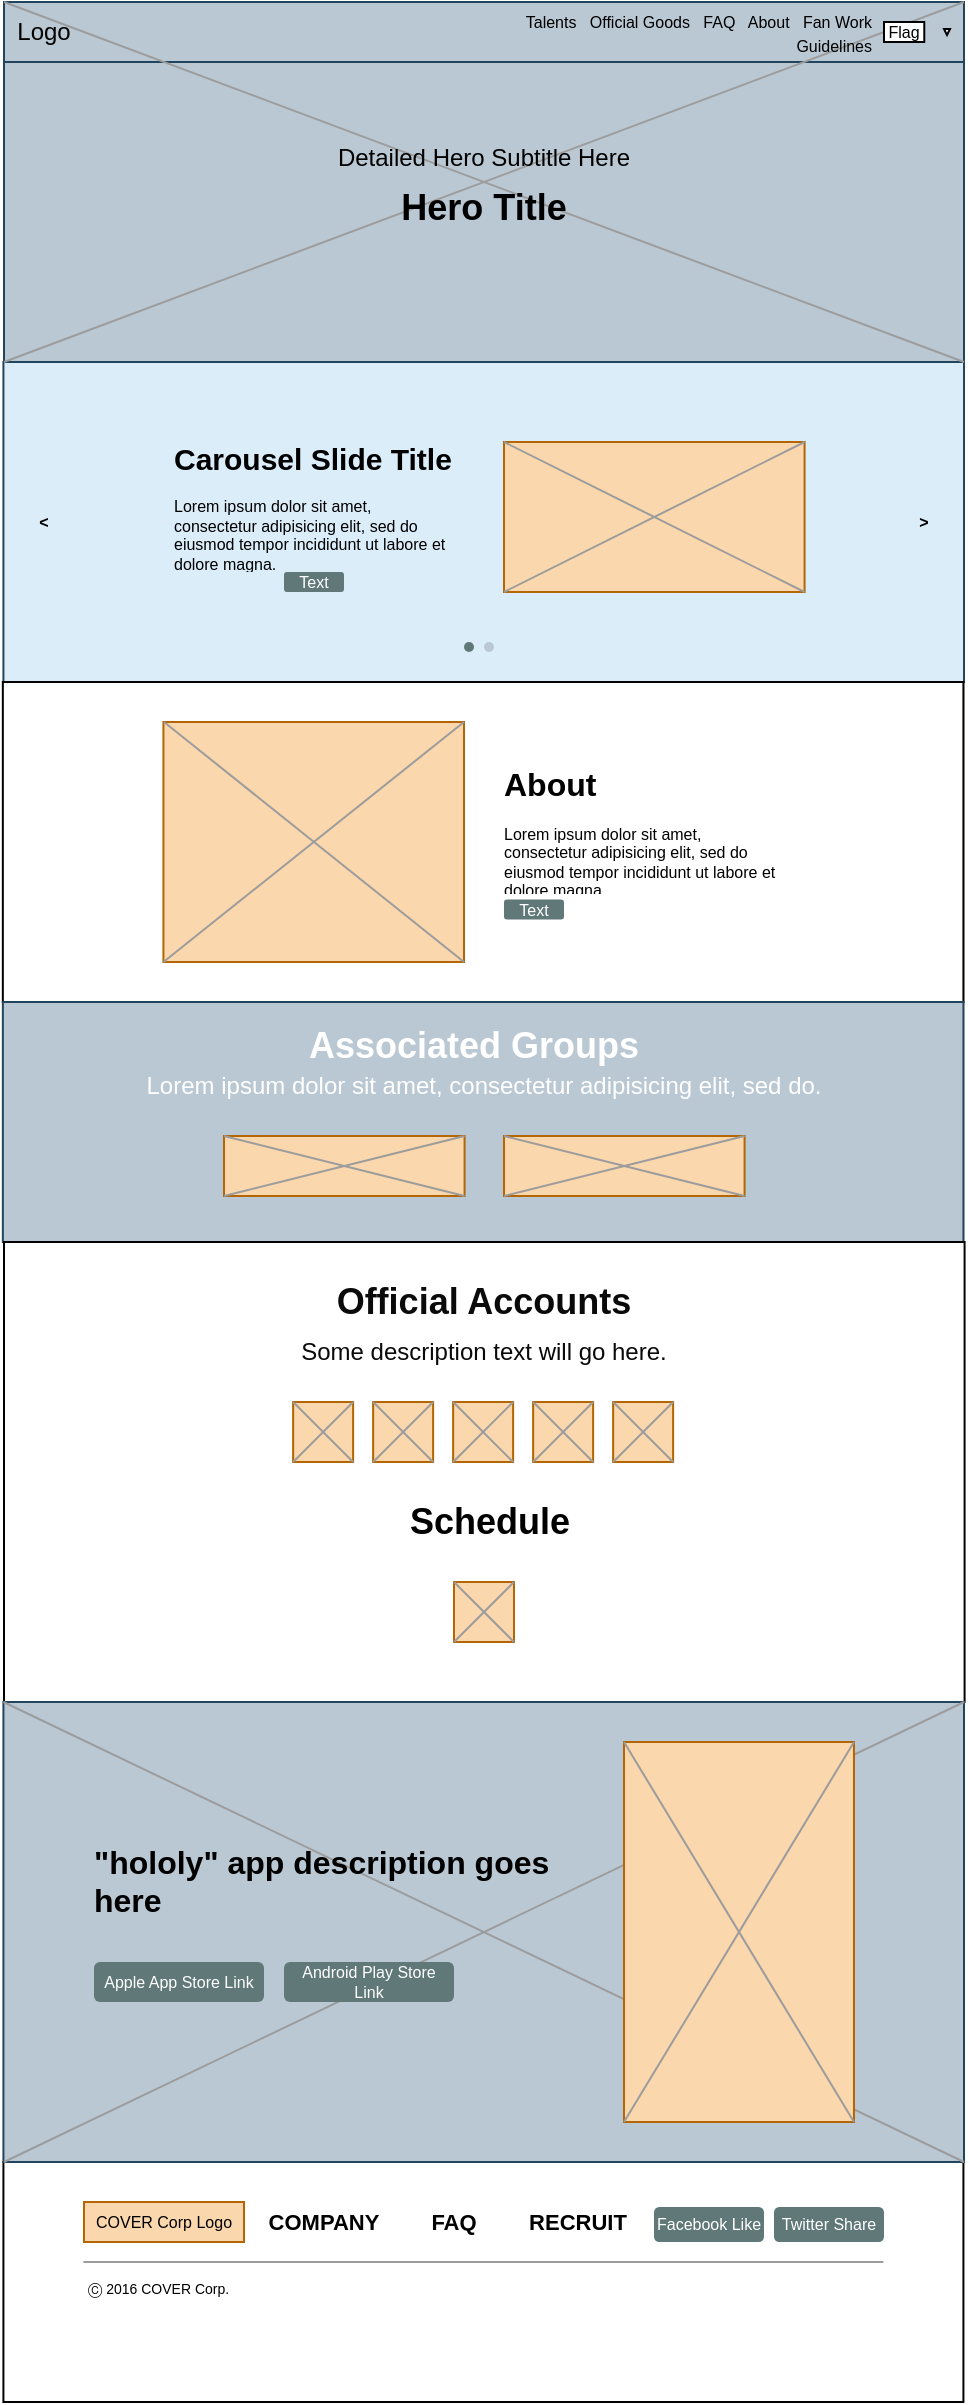 <mxfile version="20.1.3" type="github"><diagram id="khMt5w84YNn5f7MDGLo-" name="Page-1"><mxGraphModel dx="574" dy="315" grid="1" gridSize="10" guides="1" tooltips="1" connect="1" arrows="1" fold="1" page="1" pageScale="1" pageWidth="850" pageHeight="1100" math="0" shadow="0"><root><mxCell id="0"/><mxCell id="1" parent="0"/><mxCell id="ILzrxfOFSKQuJ4Kw64Tu-181" value="" style="whiteSpace=wrap;html=1;rounded=0;shadow=0;glass=0;sketch=0;fontSize=18;" vertex="1" parent="1"><mxGeometry x="159.71" y="1120" width="480" height="120" as="geometry"/></mxCell><mxCell id="ILzrxfOFSKQuJ4Kw64Tu-41" value="" style="group" vertex="1" connectable="0" parent="1"><mxGeometry x="160" y="40" width="480.29" height="920" as="geometry"/></mxCell><mxCell id="ILzrxfOFSKQuJ4Kw64Tu-48" value="" style="rounded=0;whiteSpace=wrap;html=1;shadow=0;glass=0;sketch=0;opacity=50;fillColor=#fad7ac;strokeColor=#b46504;" vertex="1" parent="ILzrxfOFSKQuJ4Kw64Tu-41"><mxGeometry x="120" width="40" height="850" as="geometry"/></mxCell><mxCell id="ILzrxfOFSKQuJ4Kw64Tu-49" value="" style="rounded=0;whiteSpace=wrap;html=1;shadow=0;glass=0;sketch=0;opacity=50;fillColor=#fad7ac;strokeColor=#b46504;" vertex="1" parent="ILzrxfOFSKQuJ4Kw64Tu-41"><mxGeometry x="200" width="40" height="850" as="geometry"/></mxCell><mxCell id="ILzrxfOFSKQuJ4Kw64Tu-50" value="" style="rounded=0;whiteSpace=wrap;html=1;shadow=0;glass=0;sketch=0;opacity=50;fillColor=#fad7ac;strokeColor=#b46504;" vertex="1" parent="ILzrxfOFSKQuJ4Kw64Tu-41"><mxGeometry x="280" width="40" height="850" as="geometry"/></mxCell><mxCell id="ILzrxfOFSKQuJ4Kw64Tu-51" value="" style="rounded=0;whiteSpace=wrap;html=1;shadow=0;glass=0;sketch=0;opacity=50;fillColor=#fad7ac;strokeColor=#b46504;" vertex="1" parent="ILzrxfOFSKQuJ4Kw64Tu-41"><mxGeometry x="359.71" width="40" height="850" as="geometry"/></mxCell><mxCell id="ILzrxfOFSKQuJ4Kw64Tu-52" value="" style="rounded=0;whiteSpace=wrap;html=1;shadow=0;glass=0;sketch=0;opacity=50;fillColor=#fad7ac;strokeColor=#b46504;" vertex="1" parent="ILzrxfOFSKQuJ4Kw64Tu-41"><mxGeometry x="439.71" width="40" height="850" as="geometry"/></mxCell><mxCell id="ILzrxfOFSKQuJ4Kw64Tu-47" value="" style="rounded=0;whiteSpace=wrap;html=1;shadow=0;glass=0;sketch=0;opacity=50;fillColor=#fad7ac;strokeColor=#b46504;" vertex="1" parent="ILzrxfOFSKQuJ4Kw64Tu-41"><mxGeometry x="40" width="40" height="850" as="geometry"/></mxCell><mxCell id="ILzrxfOFSKQuJ4Kw64Tu-12" value="" style="rounded=0;whiteSpace=wrap;html=1;shadow=0;glass=0;sketch=0;opacity=50;fillColor=#d5e8d4;strokeColor=#82b366;" vertex="1" parent="ILzrxfOFSKQuJ4Kw64Tu-41"><mxGeometry width="40" height="850" as="geometry"/></mxCell><mxCell id="ILzrxfOFSKQuJ4Kw64Tu-13" value="" style="rounded=0;whiteSpace=wrap;html=1;shadow=0;glass=0;sketch=0;opacity=50;fillColor=#d5e8d4;strokeColor=#82b366;" vertex="1" parent="ILzrxfOFSKQuJ4Kw64Tu-41"><mxGeometry x="80" width="40" height="850" as="geometry"/></mxCell><mxCell id="ILzrxfOFSKQuJ4Kw64Tu-14" value="" style="rounded=0;whiteSpace=wrap;html=1;shadow=0;glass=0;sketch=0;opacity=50;fillColor=#d5e8d4;strokeColor=#82b366;" vertex="1" parent="ILzrxfOFSKQuJ4Kw64Tu-41"><mxGeometry x="160" width="40" height="850" as="geometry"/></mxCell><mxCell id="ILzrxfOFSKQuJ4Kw64Tu-15" value="" style="rounded=0;whiteSpace=wrap;html=1;shadow=0;glass=0;sketch=0;opacity=50;fillColor=#d5e8d4;strokeColor=#82b366;" vertex="1" parent="ILzrxfOFSKQuJ4Kw64Tu-41"><mxGeometry x="240" width="40" height="850" as="geometry"/></mxCell><mxCell id="ILzrxfOFSKQuJ4Kw64Tu-16" value="" style="rounded=0;whiteSpace=wrap;html=1;shadow=0;glass=0;sketch=0;opacity=50;fillColor=#d5e8d4;strokeColor=#82b366;" vertex="1" parent="ILzrxfOFSKQuJ4Kw64Tu-41"><mxGeometry x="320" width="40" height="850" as="geometry"/></mxCell><mxCell id="ILzrxfOFSKQuJ4Kw64Tu-17" value="" style="rounded=0;whiteSpace=wrap;html=1;shadow=0;glass=0;sketch=0;opacity=50;fillColor=#d5e8d4;strokeColor=#82b366;" vertex="1" parent="ILzrxfOFSKQuJ4Kw64Tu-41"><mxGeometry x="399.71" width="40" height="850" as="geometry"/></mxCell><mxCell id="ILzrxfOFSKQuJ4Kw64Tu-43" value="" style="rounded=0;whiteSpace=wrap;html=1;shadow=0;glass=0;sketch=0;fontSize=8;fillColor=#DCEDFA;strokeColor=#23445d;" vertex="1" parent="ILzrxfOFSKQuJ4Kw64Tu-41"><mxGeometry x="-0.29" y="180" width="480.29" height="160" as="geometry"/></mxCell><mxCell id="ILzrxfOFSKQuJ4Kw64Tu-44" value="&lt;b&gt;&amp;lt;&lt;/b&gt;" style="text;html=1;strokeColor=none;fillColor=none;align=center;verticalAlign=middle;whiteSpace=wrap;rounded=0;shadow=0;glass=0;sketch=0;fontSize=8;fontColor=#000000;" vertex="1" parent="ILzrxfOFSKQuJ4Kw64Tu-41"><mxGeometry x="15" y="245" width="10" height="30" as="geometry"/></mxCell><mxCell id="ILzrxfOFSKQuJ4Kw64Tu-45" value="&lt;b&gt;&amp;gt;&lt;/b&gt;" style="text;html=1;strokeColor=none;fillColor=none;align=center;verticalAlign=middle;whiteSpace=wrap;rounded=0;shadow=0;glass=0;sketch=0;fontSize=8;fontColor=#000000;" vertex="1" parent="ILzrxfOFSKQuJ4Kw64Tu-41"><mxGeometry x="454.71" y="245" width="10" height="30" as="geometry"/></mxCell><mxCell id="ILzrxfOFSKQuJ4Kw64Tu-55" value="&lt;h1 style=&quot;font-size: 15px;&quot;&gt;Carousel Slide Title&lt;br&gt;&lt;/h1&gt;&lt;p&gt;Lorem ipsum dolor sit amet, consectetur adipisicing elit, sed do eiusmod tempor incididunt ut labore et dolore magna.&lt;br&gt;&lt;/p&gt;" style="text;html=1;strokeColor=none;fillColor=none;spacing=5;spacingTop=-20;whiteSpace=wrap;overflow=hidden;rounded=0;shadow=0;glass=0;sketch=0;fontSize=8;fontColor=#000000;" vertex="1" parent="ILzrxfOFSKQuJ4Kw64Tu-41"><mxGeometry x="80" y="220" width="150" height="65" as="geometry"/></mxCell><mxCell id="ILzrxfOFSKQuJ4Kw64Tu-57" value="" style="rounded=0;whiteSpace=wrap;html=1;shadow=0;glass=0;sketch=0;fontSize=8;fillColor=#fad7ac;strokeColor=#b46504;" vertex="1" parent="ILzrxfOFSKQuJ4Kw64Tu-41"><mxGeometry x="250" y="220" width="150.29" height="75" as="geometry"/></mxCell><mxCell id="ILzrxfOFSKQuJ4Kw64Tu-59" value="" style="endArrow=none;html=1;rounded=0;exitX=0;exitY=1;exitDx=0;exitDy=0;strokeColor=#9C9C9C;entryX=1;entryY=0;entryDx=0;entryDy=0;" edge="1" parent="ILzrxfOFSKQuJ4Kw64Tu-41" source="ILzrxfOFSKQuJ4Kw64Tu-57" target="ILzrxfOFSKQuJ4Kw64Tu-57"><mxGeometry width="50" height="50" relative="1" as="geometry"><mxPoint x="-15.29" y="350" as="sourcePoint"/><mxPoint x="464.71" y="170" as="targetPoint"/></mxGeometry></mxCell><mxCell id="ILzrxfOFSKQuJ4Kw64Tu-60" value="" style="endArrow=none;html=1;rounded=0;exitX=0;exitY=0;exitDx=0;exitDy=0;strokeColor=#9C9C9C;entryX=1;entryY=1;entryDx=0;entryDy=0;" edge="1" parent="ILzrxfOFSKQuJ4Kw64Tu-41" source="ILzrxfOFSKQuJ4Kw64Tu-57" target="ILzrxfOFSKQuJ4Kw64Tu-57"><mxGeometry width="50" height="50" relative="1" as="geometry"><mxPoint x="260" y="305" as="sourcePoint"/><mxPoint x="410.29" y="230.0" as="targetPoint"/></mxGeometry></mxCell><mxCell id="ILzrxfOFSKQuJ4Kw64Tu-61" value="" style="ellipse;whiteSpace=wrap;html=1;aspect=fixed;rounded=0;shadow=0;glass=0;sketch=0;fontSize=8;fillColor=#607878;strokeColor=none;" vertex="1" parent="ILzrxfOFSKQuJ4Kw64Tu-41"><mxGeometry x="230" y="320" width="5" height="5" as="geometry"/></mxCell><mxCell id="ILzrxfOFSKQuJ4Kw64Tu-62" value="" style="ellipse;whiteSpace=wrap;html=1;aspect=fixed;rounded=0;shadow=0;glass=0;sketch=0;fontSize=8;fillColor=#bac8d3;strokeColor=none;" vertex="1" parent="ILzrxfOFSKQuJ4Kw64Tu-41"><mxGeometry x="240" y="320" width="5" height="5" as="geometry"/></mxCell><mxCell id="ILzrxfOFSKQuJ4Kw64Tu-63" value="&lt;font color=&quot;#FFFFFF&quot;&gt;Text&lt;/font&gt;" style="rounded=1;whiteSpace=wrap;html=1;shadow=0;glass=0;sketch=0;fontSize=8;fontColor=#000000;fillColor=#607878;strokeColor=none;" vertex="1" parent="ILzrxfOFSKQuJ4Kw64Tu-41"><mxGeometry x="140" y="285" width="30" height="10" as="geometry"/></mxCell><mxCell id="ILzrxfOFSKQuJ4Kw64Tu-64" value="" style="rounded=0;whiteSpace=wrap;html=1;shadow=0;glass=0;sketch=0;fontSize=8;" vertex="1" parent="ILzrxfOFSKQuJ4Kw64Tu-41"><mxGeometry x="-0.58" y="340" width="480.29" height="160" as="geometry"/></mxCell><mxCell id="ILzrxfOFSKQuJ4Kw64Tu-65" value="" style="rounded=0;whiteSpace=wrap;html=1;shadow=0;glass=0;sketch=0;fontSize=8;fillColor=#fad7ac;strokeColor=#b46504;" vertex="1" parent="ILzrxfOFSKQuJ4Kw64Tu-41"><mxGeometry x="79.71" y="360" width="150.29" height="120" as="geometry"/></mxCell><mxCell id="ILzrxfOFSKQuJ4Kw64Tu-66" value="" style="endArrow=none;html=1;rounded=0;exitX=0;exitY=0;exitDx=0;exitDy=0;strokeColor=#9C9C9C;entryX=1;entryY=1;entryDx=0;entryDy=0;" edge="1" parent="ILzrxfOFSKQuJ4Kw64Tu-41" target="ILzrxfOFSKQuJ4Kw64Tu-65"><mxGeometry width="50" height="50" relative="1" as="geometry"><mxPoint x="80" y="360" as="sourcePoint"/><mxPoint x="230.29" y="435" as="targetPoint"/></mxGeometry></mxCell><mxCell id="ILzrxfOFSKQuJ4Kw64Tu-67" value="" style="endArrow=none;html=1;rounded=0;exitX=0;exitY=1;exitDx=0;exitDy=0;strokeColor=#9C9C9C;entryX=1;entryY=0;entryDx=0;entryDy=0;" edge="1" parent="ILzrxfOFSKQuJ4Kw64Tu-41" source="ILzrxfOFSKQuJ4Kw64Tu-65" target="ILzrxfOFSKQuJ4Kw64Tu-65"><mxGeometry width="50" height="50" relative="1" as="geometry"><mxPoint x="130" y="360" as="sourcePoint"/><mxPoint x="280" y="480" as="targetPoint"/></mxGeometry></mxCell><mxCell id="ILzrxfOFSKQuJ4Kw64Tu-68" value="&lt;h1&gt;About&lt;/h1&gt;&lt;p&gt;Lorem ipsum dolor sit amet, consectetur adipisicing elit, sed do eiusmod tempor incididunt ut labore et dolore magna.&lt;br&gt;&lt;/p&gt;" style="text;html=1;strokeColor=none;fillColor=none;spacing=5;spacingTop=-20;whiteSpace=wrap;overflow=hidden;rounded=0;shadow=0;glass=0;sketch=0;fontSize=8;fontColor=#000000;" vertex="1" parent="ILzrxfOFSKQuJ4Kw64Tu-41"><mxGeometry x="245" y="381.25" width="149.71" height="65" as="geometry"/></mxCell><mxCell id="ILzrxfOFSKQuJ4Kw64Tu-69" value="&lt;font color=&quot;#FFFFFF&quot;&gt;Text&lt;/font&gt;" style="rounded=1;whiteSpace=wrap;html=1;shadow=0;glass=0;sketch=0;fontSize=8;fontColor=#000000;fillColor=#607878;strokeColor=none;" vertex="1" parent="ILzrxfOFSKQuJ4Kw64Tu-41"><mxGeometry x="250" y="448.75" width="30" height="10" as="geometry"/></mxCell><mxCell id="ILzrxfOFSKQuJ4Kw64Tu-70" value="" style="rounded=0;whiteSpace=wrap;html=1;shadow=0;glass=0;sketch=0;fontSize=8;fillColor=#bac8d3;strokeColor=#23445d;" vertex="1" parent="ILzrxfOFSKQuJ4Kw64Tu-41"><mxGeometry x="-0.58" y="500" width="480.29" height="120" as="geometry"/></mxCell><mxCell id="ILzrxfOFSKQuJ4Kw64Tu-71" value="&lt;b&gt;&lt;font style=&quot;font-size: 18px;&quot;&gt;Associated Groups&lt;/font&gt;&lt;/b&gt;" style="text;html=1;strokeColor=none;fillColor=none;align=center;verticalAlign=middle;whiteSpace=wrap;rounded=0;shadow=0;glass=0;sketch=0;fontSize=8;fontColor=#FFFFFF;" vertex="1" parent="ILzrxfOFSKQuJ4Kw64Tu-41"><mxGeometry x="120" y="507" width="230" height="30" as="geometry"/></mxCell><mxCell id="ILzrxfOFSKQuJ4Kw64Tu-72" value="&lt;div style=&quot;font-size: 12px;&quot; align=&quot;center&quot;&gt;&lt;font style=&quot;font-size: 12px;&quot;&gt;&lt;font style=&quot;font-size: 12px;&quot;&gt;Lorem ipsum dolor sit amet, consectetur adipisicing elit, sed do.&lt;/font&gt;&lt;br&gt;&lt;/font&gt;&lt;/div&gt;" style="text;html=1;strokeColor=none;fillColor=none;align=center;verticalAlign=middle;whiteSpace=wrap;rounded=0;shadow=0;glass=0;sketch=0;fontSize=18;fontColor=#FFFFFF;" vertex="1" parent="ILzrxfOFSKQuJ4Kw64Tu-41"><mxGeometry x="40" y="537" width="400" height="10" as="geometry"/></mxCell><mxCell id="ILzrxfOFSKQuJ4Kw64Tu-121" value="" style="group" vertex="1" connectable="0" parent="ILzrxfOFSKQuJ4Kw64Tu-41"><mxGeometry x="250" y="560" width="120" height="30" as="geometry"/></mxCell><mxCell id="ILzrxfOFSKQuJ4Kw64Tu-122" value="" style="rounded=0;whiteSpace=wrap;html=1;shadow=0;glass=0;sketch=0;fontSize=8;fillColor=#fad7ac;strokeColor=#b46504;" vertex="1" parent="ILzrxfOFSKQuJ4Kw64Tu-121"><mxGeometry y="7" width="120.29" height="30" as="geometry"/></mxCell><mxCell id="ILzrxfOFSKQuJ4Kw64Tu-123" value="" style="endArrow=none;html=1;rounded=0;exitX=0;exitY=0;exitDx=0;exitDy=0;strokeColor=#9C9C9C;entryX=1;entryY=1;entryDx=0;entryDy=0;" edge="1" parent="ILzrxfOFSKQuJ4Kw64Tu-121" source="ILzrxfOFSKQuJ4Kw64Tu-122" target="ILzrxfOFSKQuJ4Kw64Tu-122"><mxGeometry width="50" height="50" relative="1" as="geometry"><mxPoint x="10.29" y="40" as="sourcePoint"/><mxPoint x="130.29" y="10" as="targetPoint"/></mxGeometry></mxCell><mxCell id="ILzrxfOFSKQuJ4Kw64Tu-124" value="" style="endArrow=none;html=1;rounded=0;exitX=0;exitY=1;exitDx=0;exitDy=0;strokeColor=#9C9C9C;entryX=1;entryY=0;entryDx=0;entryDy=0;" edge="1" parent="ILzrxfOFSKQuJ4Kw64Tu-121" source="ILzrxfOFSKQuJ4Kw64Tu-122" target="ILzrxfOFSKQuJ4Kw64Tu-122"><mxGeometry width="50" height="50" relative="1" as="geometry"><mxPoint x="5.0" y="30" as="sourcePoint"/><mxPoint x="155.29" y="-90" as="targetPoint"/></mxGeometry></mxCell><mxCell id="ILzrxfOFSKQuJ4Kw64Tu-125" value="" style="rounded=0;whiteSpace=wrap;html=1;shadow=0;glass=0;sketch=0;fontSize=8;" vertex="1" parent="ILzrxfOFSKQuJ4Kw64Tu-41"><mxGeometry y="620" width="480.29" height="230" as="geometry"/></mxCell><mxCell id="ILzrxfOFSKQuJ4Kw64Tu-126" value="&lt;br&gt;&lt;h2 class=&quot;&quot;&gt;&lt;/h2&gt;&lt;h2&gt;&lt;font color=&quot;#0A0A0A&quot;&gt;&lt;strong&gt;Official Accounts&lt;/strong&gt;&lt;/font&gt;&lt;/h2&gt;&lt;br&gt;" style="text;html=1;strokeColor=none;fillColor=none;align=center;verticalAlign=middle;whiteSpace=wrap;rounded=0;shadow=0;glass=0;sketch=0;fontSize=12;fontColor=#FFFFFF;" vertex="1" parent="ILzrxfOFSKQuJ4Kw64Tu-41"><mxGeometry x="139.86" y="640" width="200" height="20" as="geometry"/></mxCell><mxCell id="ILzrxfOFSKQuJ4Kw64Tu-127" value="Some description text will go here." style="text;html=1;strokeColor=none;fillColor=none;align=center;verticalAlign=middle;whiteSpace=wrap;rounded=0;shadow=0;glass=0;sketch=0;fontSize=12;fontColor=#0A0A0A;" vertex="1" parent="ILzrxfOFSKQuJ4Kw64Tu-41"><mxGeometry x="40" y="660" width="400" height="30" as="geometry"/></mxCell><mxCell id="ILzrxfOFSKQuJ4Kw64Tu-133" value="" style="rounded=0;whiteSpace=wrap;html=1;shadow=0;glass=0;sketch=0;fontSize=8;fillColor=#fad7ac;strokeColor=#b46504;" vertex="1" parent="ILzrxfOFSKQuJ4Kw64Tu-41"><mxGeometry x="144.56" y="700" width="30" height="30" as="geometry"/></mxCell><mxCell id="ILzrxfOFSKQuJ4Kw64Tu-141" value="" style="endArrow=none;html=1;rounded=0;fontSize=12;fontColor=#0A0A0A;strokeColor=#9C9C9C;exitX=0;exitY=1;exitDx=0;exitDy=0;entryX=1;entryY=0;entryDx=0;entryDy=0;" edge="1" parent="ILzrxfOFSKQuJ4Kw64Tu-41" source="ILzrxfOFSKQuJ4Kw64Tu-133" target="ILzrxfOFSKQuJ4Kw64Tu-133"><mxGeometry width="50" height="50" relative="1" as="geometry"><mxPoint x="220" y="760" as="sourcePoint"/><mxPoint x="270" y="710" as="targetPoint"/></mxGeometry></mxCell><mxCell id="ILzrxfOFSKQuJ4Kw64Tu-142" value="" style="endArrow=none;html=1;rounded=0;fontSize=12;fontColor=#0A0A0A;strokeColor=#9C9C9C;exitX=0;exitY=0;exitDx=0;exitDy=0;entryX=1;entryY=1;entryDx=0;entryDy=0;" edge="1" parent="ILzrxfOFSKQuJ4Kw64Tu-41" source="ILzrxfOFSKQuJ4Kw64Tu-133" target="ILzrxfOFSKQuJ4Kw64Tu-133"><mxGeometry width="50" height="50" relative="1" as="geometry"><mxPoint x="130" y="770" as="sourcePoint"/><mxPoint x="160" y="740" as="targetPoint"/></mxGeometry></mxCell><mxCell id="ILzrxfOFSKQuJ4Kw64Tu-143" value="" style="rounded=0;whiteSpace=wrap;html=1;shadow=0;glass=0;sketch=0;fontSize=8;fillColor=#fad7ac;strokeColor=#b46504;" vertex="1" parent="ILzrxfOFSKQuJ4Kw64Tu-41"><mxGeometry x="184.56" y="700" width="30" height="30" as="geometry"/></mxCell><mxCell id="ILzrxfOFSKQuJ4Kw64Tu-144" value="" style="endArrow=none;html=1;rounded=0;fontSize=12;fontColor=#0A0A0A;strokeColor=#9C9C9C;exitX=0;exitY=1;exitDx=0;exitDy=0;entryX=1;entryY=0;entryDx=0;entryDy=0;" edge="1" parent="ILzrxfOFSKQuJ4Kw64Tu-41" source="ILzrxfOFSKQuJ4Kw64Tu-143" target="ILzrxfOFSKQuJ4Kw64Tu-143"><mxGeometry width="50" height="50" relative="1" as="geometry"><mxPoint x="70" y="730" as="sourcePoint"/><mxPoint x="120" y="680" as="targetPoint"/></mxGeometry></mxCell><mxCell id="ILzrxfOFSKQuJ4Kw64Tu-145" value="" style="endArrow=none;html=1;rounded=0;fontSize=12;fontColor=#0A0A0A;strokeColor=#9C9C9C;exitX=0;exitY=0;exitDx=0;exitDy=0;entryX=1;entryY=1;entryDx=0;entryDy=0;" edge="1" parent="ILzrxfOFSKQuJ4Kw64Tu-41" source="ILzrxfOFSKQuJ4Kw64Tu-143" target="ILzrxfOFSKQuJ4Kw64Tu-143"><mxGeometry width="50" height="50" relative="1" as="geometry"><mxPoint x="-20" y="740" as="sourcePoint"/><mxPoint x="10" y="710" as="targetPoint"/></mxGeometry></mxCell><mxCell id="ILzrxfOFSKQuJ4Kw64Tu-148" value="" style="rounded=0;whiteSpace=wrap;html=1;shadow=0;glass=0;sketch=0;fontSize=8;fillColor=#fad7ac;strokeColor=#b46504;" vertex="1" parent="ILzrxfOFSKQuJ4Kw64Tu-41"><mxGeometry x="224.56" y="700" width="30" height="30" as="geometry"/></mxCell><mxCell id="ILzrxfOFSKQuJ4Kw64Tu-149" value="" style="endArrow=none;html=1;rounded=0;fontSize=12;fontColor=#0A0A0A;strokeColor=#9C9C9C;exitX=0;exitY=1;exitDx=0;exitDy=0;entryX=1;entryY=0;entryDx=0;entryDy=0;" edge="1" parent="ILzrxfOFSKQuJ4Kw64Tu-41" source="ILzrxfOFSKQuJ4Kw64Tu-148" target="ILzrxfOFSKQuJ4Kw64Tu-148"><mxGeometry width="50" height="50" relative="1" as="geometry"><mxPoint x="-50" y="690" as="sourcePoint"/><mxPoint y="640" as="targetPoint"/></mxGeometry></mxCell><mxCell id="ILzrxfOFSKQuJ4Kw64Tu-150" value="" style="endArrow=none;html=1;rounded=0;fontSize=12;fontColor=#0A0A0A;strokeColor=#9C9C9C;exitX=0;exitY=0;exitDx=0;exitDy=0;entryX=1;entryY=1;entryDx=0;entryDy=0;" edge="1" parent="ILzrxfOFSKQuJ4Kw64Tu-41" source="ILzrxfOFSKQuJ4Kw64Tu-148" target="ILzrxfOFSKQuJ4Kw64Tu-148"><mxGeometry width="50" height="50" relative="1" as="geometry"><mxPoint x="-140" y="700" as="sourcePoint"/><mxPoint x="-110" y="670" as="targetPoint"/></mxGeometry></mxCell><mxCell id="ILzrxfOFSKQuJ4Kw64Tu-157" value="" style="rounded=0;whiteSpace=wrap;html=1;shadow=0;glass=0;sketch=0;fontSize=8;fillColor=#fad7ac;strokeColor=#b46504;" vertex="1" parent="ILzrxfOFSKQuJ4Kw64Tu-41"><mxGeometry x="264.56" y="700" width="30" height="30" as="geometry"/></mxCell><mxCell id="ILzrxfOFSKQuJ4Kw64Tu-158" value="" style="endArrow=none;html=1;rounded=0;fontSize=12;fontColor=#0A0A0A;strokeColor=#9C9C9C;exitX=0;exitY=1;exitDx=0;exitDy=0;entryX=1;entryY=0;entryDx=0;entryDy=0;" edge="1" parent="ILzrxfOFSKQuJ4Kw64Tu-41" source="ILzrxfOFSKQuJ4Kw64Tu-157" target="ILzrxfOFSKQuJ4Kw64Tu-157"><mxGeometry width="50" height="50" relative="1" as="geometry"><mxPoint x="-50" y="730" as="sourcePoint"/><mxPoint y="680" as="targetPoint"/></mxGeometry></mxCell><mxCell id="ILzrxfOFSKQuJ4Kw64Tu-159" value="" style="endArrow=none;html=1;rounded=0;fontSize=12;fontColor=#0A0A0A;strokeColor=#9C9C9C;exitX=0;exitY=0;exitDx=0;exitDy=0;entryX=1;entryY=1;entryDx=0;entryDy=0;" edge="1" parent="ILzrxfOFSKQuJ4Kw64Tu-41" source="ILzrxfOFSKQuJ4Kw64Tu-157" target="ILzrxfOFSKQuJ4Kw64Tu-157"><mxGeometry width="50" height="50" relative="1" as="geometry"><mxPoint x="-140" y="740" as="sourcePoint"/><mxPoint x="-110" y="710" as="targetPoint"/></mxGeometry></mxCell><mxCell id="ILzrxfOFSKQuJ4Kw64Tu-154" value="" style="rounded=0;whiteSpace=wrap;html=1;shadow=0;glass=0;sketch=0;fontSize=8;fillColor=#fad7ac;strokeColor=#b46504;" vertex="1" parent="ILzrxfOFSKQuJ4Kw64Tu-41"><mxGeometry x="304.56" y="700" width="30" height="30" as="geometry"/></mxCell><mxCell id="ILzrxfOFSKQuJ4Kw64Tu-155" value="" style="endArrow=none;html=1;rounded=0;fontSize=12;fontColor=#0A0A0A;strokeColor=#9C9C9C;exitX=0;exitY=1;exitDx=0;exitDy=0;entryX=1;entryY=0;entryDx=0;entryDy=0;" edge="1" parent="ILzrxfOFSKQuJ4Kw64Tu-41" source="ILzrxfOFSKQuJ4Kw64Tu-154" target="ILzrxfOFSKQuJ4Kw64Tu-154"><mxGeometry width="50" height="50" relative="1" as="geometry"><mxPoint x="-60" y="720" as="sourcePoint"/><mxPoint x="-10" y="670" as="targetPoint"/></mxGeometry></mxCell><mxCell id="ILzrxfOFSKQuJ4Kw64Tu-156" value="" style="endArrow=none;html=1;rounded=0;fontSize=12;fontColor=#0A0A0A;strokeColor=#9C9C9C;exitX=0;exitY=0;exitDx=0;exitDy=0;entryX=1;entryY=1;entryDx=0;entryDy=0;" edge="1" parent="ILzrxfOFSKQuJ4Kw64Tu-41" source="ILzrxfOFSKQuJ4Kw64Tu-154" target="ILzrxfOFSKQuJ4Kw64Tu-154"><mxGeometry width="50" height="50" relative="1" as="geometry"><mxPoint x="-150" y="730" as="sourcePoint"/><mxPoint x="-120" y="700" as="targetPoint"/></mxGeometry></mxCell><mxCell id="ILzrxfOFSKQuJ4Kw64Tu-161" value="&lt;b&gt;&lt;font style=&quot;font-size: 18px;&quot;&gt;Schedule&lt;/font&gt;&lt;/b&gt;" style="text;html=1;strokeColor=none;fillColor=none;align=center;verticalAlign=middle;whiteSpace=wrap;rounded=0;shadow=0;glass=0;sketch=0;fontSize=12;fontColor=#000000;" vertex="1" parent="ILzrxfOFSKQuJ4Kw64Tu-41"><mxGeometry x="142.5" y="750" width="200" height="20" as="geometry"/></mxCell><mxCell id="ILzrxfOFSKQuJ4Kw64Tu-162" value="" style="rounded=0;whiteSpace=wrap;html=1;shadow=0;glass=0;sketch=0;fontSize=8;fillColor=#fad7ac;strokeColor=#b46504;" vertex="1" parent="ILzrxfOFSKQuJ4Kw64Tu-41"><mxGeometry x="225" y="790" width="30" height="30" as="geometry"/></mxCell><mxCell id="ILzrxfOFSKQuJ4Kw64Tu-163" value="" style="endArrow=none;html=1;rounded=0;fontSize=12;fontColor=#0A0A0A;strokeColor=#9C9C9C;exitX=0;exitY=1;exitDx=0;exitDy=0;entryX=1;entryY=0;entryDx=0;entryDy=0;" edge="1" parent="ILzrxfOFSKQuJ4Kw64Tu-41" source="ILzrxfOFSKQuJ4Kw64Tu-162" target="ILzrxfOFSKQuJ4Kw64Tu-162"><mxGeometry width="50" height="50" relative="1" as="geometry"><mxPoint x="-200" y="660" as="sourcePoint"/><mxPoint x="-150" y="610" as="targetPoint"/></mxGeometry></mxCell><mxCell id="ILzrxfOFSKQuJ4Kw64Tu-164" value="" style="endArrow=none;html=1;rounded=0;fontSize=12;fontColor=#0A0A0A;strokeColor=#9C9C9C;exitX=0;exitY=0;exitDx=0;exitDy=0;entryX=1;entryY=1;entryDx=0;entryDy=0;" edge="1" parent="ILzrxfOFSKQuJ4Kw64Tu-41" source="ILzrxfOFSKQuJ4Kw64Tu-162" target="ILzrxfOFSKQuJ4Kw64Tu-162"><mxGeometry width="50" height="50" relative="1" as="geometry"><mxPoint x="-290" y="670" as="sourcePoint"/><mxPoint x="-260" y="640" as="targetPoint"/></mxGeometry></mxCell><mxCell id="ILzrxfOFSKQuJ4Kw64Tu-29" value="" style="rounded=0;whiteSpace=wrap;html=1;shadow=0;glass=0;sketch=0;fillColor=#bac8d3;strokeColor=#23445d;" vertex="1" parent="1"><mxGeometry x="160" y="40" width="480" height="180" as="geometry"/></mxCell><mxCell id="ILzrxfOFSKQuJ4Kw64Tu-26" value="" style="rounded=0;whiteSpace=wrap;html=1;shadow=0;glass=0;sketch=0;fillColor=#bac8d3;strokeColor=#23445d;" vertex="1" parent="1"><mxGeometry x="160" y="40" width="480" height="30" as="geometry"/></mxCell><mxCell id="ILzrxfOFSKQuJ4Kw64Tu-28" value="&lt;div&gt;Logo&lt;/div&gt;" style="text;html=1;strokeColor=none;fillColor=none;align=center;verticalAlign=middle;whiteSpace=wrap;rounded=0;shadow=0;glass=0;sketch=0;" vertex="1" parent="1"><mxGeometry x="160" y="40" width="40" height="30" as="geometry"/></mxCell><mxCell id="ILzrxfOFSKQuJ4Kw64Tu-30" value="" style="endArrow=none;html=1;rounded=0;exitX=0;exitY=1;exitDx=0;exitDy=0;strokeColor=#9C9C9C;" edge="1" parent="1" source="ILzrxfOFSKQuJ4Kw64Tu-29"><mxGeometry width="50" height="50" relative="1" as="geometry"><mxPoint x="390" y="170" as="sourcePoint"/><mxPoint x="640" y="40" as="targetPoint"/></mxGeometry></mxCell><mxCell id="ILzrxfOFSKQuJ4Kw64Tu-31" value="" style="endArrow=none;html=1;rounded=0;exitX=0;exitY=0;exitDx=0;exitDy=0;entryX=1;entryY=1;entryDx=0;entryDy=0;strokeColor=#9C9C9C;" edge="1" parent="1" source="ILzrxfOFSKQuJ4Kw64Tu-28" target="ILzrxfOFSKQuJ4Kw64Tu-29"><mxGeometry width="50" height="50" relative="1" as="geometry"><mxPoint x="390" y="170" as="sourcePoint"/><mxPoint x="440" y="120" as="targetPoint"/></mxGeometry></mxCell><mxCell id="ILzrxfOFSKQuJ4Kw64Tu-32" value="&lt;b&gt;&lt;font style=&quot;font-size: 18px;&quot;&gt;Hero Title&lt;br&gt;&lt;/font&gt;&lt;/b&gt;" style="text;html=1;strokeColor=none;fillColor=none;align=center;verticalAlign=middle;whiteSpace=wrap;rounded=0;shadow=0;glass=0;sketch=0;" vertex="1" parent="1"><mxGeometry x="345" y="127.5" width="110" height="30" as="geometry"/></mxCell><mxCell id="ILzrxfOFSKQuJ4Kw64Tu-33" value="Detailed Hero Subtitle Here" style="text;html=1;strokeColor=none;fillColor=none;align=center;verticalAlign=middle;whiteSpace=wrap;rounded=0;shadow=0;glass=0;sketch=0;" vertex="1" parent="1"><mxGeometry x="290" y="102.5" width="220" height="30" as="geometry"/></mxCell><mxCell id="ILzrxfOFSKQuJ4Kw64Tu-36" value="&lt;div align=&quot;right&quot;&gt;&lt;font style=&quot;font-size: 8px;&quot;&gt;Talents&amp;nbsp;&amp;nbsp; Official Goods&amp;nbsp;&amp;nbsp; FAQ&amp;nbsp;&amp;nbsp; About&amp;nbsp;&amp;nbsp; Fan Work Guidelines&lt;br&gt;&lt;/font&gt;&lt;/div&gt;" style="text;html=1;strokeColor=none;fillColor=none;align=center;verticalAlign=middle;whiteSpace=wrap;rounded=0;shadow=0;glass=0;sketch=0;fontSize=10;fontColor=#000000;" vertex="1" parent="1"><mxGeometry x="390" y="40" width="205.14" height="30" as="geometry"/></mxCell><mxCell id="ILzrxfOFSKQuJ4Kw64Tu-39" value="" style="group" vertex="1" connectable="0" parent="1"><mxGeometry x="600" y="50" width="20.14" height="10" as="geometry"/></mxCell><mxCell id="ILzrxfOFSKQuJ4Kw64Tu-37" value="" style="rounded=0;whiteSpace=wrap;html=1;shadow=0;glass=0;sketch=0;fontSize=8;fontColor=#000000;" vertex="1" parent="ILzrxfOFSKQuJ4Kw64Tu-39"><mxGeometry width="20.14" height="10" as="geometry"/></mxCell><mxCell id="ILzrxfOFSKQuJ4Kw64Tu-38" value="Flag" style="text;html=1;strokeColor=none;fillColor=none;align=center;verticalAlign=middle;whiteSpace=wrap;rounded=0;shadow=0;glass=0;sketch=0;fontSize=8;fontColor=#000000;" vertex="1" parent="ILzrxfOFSKQuJ4Kw64Tu-39"><mxGeometry width="20" height="10" as="geometry"/></mxCell><mxCell id="ILzrxfOFSKQuJ4Kw64Tu-40" value="" style="triangle;whiteSpace=wrap;html=1;rounded=0;shadow=0;glass=0;sketch=0;fontSize=8;fontColor=#000000;rotation=90;" vertex="1" parent="1"><mxGeometry x="630" y="53.5" width="3" height="3" as="geometry"/></mxCell><mxCell id="ILzrxfOFSKQuJ4Kw64Tu-80" value="" style="group" vertex="1" connectable="0" parent="1"><mxGeometry x="270" y="607" width="120" height="30" as="geometry"/></mxCell><mxCell id="ILzrxfOFSKQuJ4Kw64Tu-73" value="" style="rounded=0;whiteSpace=wrap;html=1;shadow=0;glass=0;sketch=0;fontSize=8;fillColor=#fad7ac;strokeColor=#b46504;" vertex="1" parent="ILzrxfOFSKQuJ4Kw64Tu-80"><mxGeometry width="120.29" height="30" as="geometry"/></mxCell><mxCell id="ILzrxfOFSKQuJ4Kw64Tu-76" value="" style="endArrow=none;html=1;rounded=0;exitX=0;exitY=0;exitDx=0;exitDy=0;strokeColor=#9C9C9C;entryX=1;entryY=1;entryDx=0;entryDy=0;" edge="1" parent="ILzrxfOFSKQuJ4Kw64Tu-80" source="ILzrxfOFSKQuJ4Kw64Tu-73" target="ILzrxfOFSKQuJ4Kw64Tu-73"><mxGeometry width="50" height="50" relative="1" as="geometry"><mxPoint x="10.29" y="40" as="sourcePoint"/><mxPoint x="130.29" y="10" as="targetPoint"/></mxGeometry></mxCell><mxCell id="ILzrxfOFSKQuJ4Kw64Tu-75" value="" style="endArrow=none;html=1;rounded=0;exitX=0;exitY=1;exitDx=0;exitDy=0;strokeColor=#9C9C9C;entryX=1;entryY=0;entryDx=0;entryDy=0;" edge="1" parent="ILzrxfOFSKQuJ4Kw64Tu-80" source="ILzrxfOFSKQuJ4Kw64Tu-73" target="ILzrxfOFSKQuJ4Kw64Tu-73"><mxGeometry width="50" height="50" relative="1" as="geometry"><mxPoint x="5.0" y="30" as="sourcePoint"/><mxPoint x="155.29" y="-90" as="targetPoint"/></mxGeometry></mxCell><mxCell id="ILzrxfOFSKQuJ4Kw64Tu-166" value="" style="rounded=0;whiteSpace=wrap;html=1;shadow=0;glass=0;sketch=0;fontSize=8;fillColor=#bac8d3;strokeColor=#23445d;" vertex="1" parent="1"><mxGeometry x="159.71" y="890" width="480.29" height="230" as="geometry"/></mxCell><mxCell id="ILzrxfOFSKQuJ4Kw64Tu-167" value="" style="endArrow=none;html=1;rounded=0;fontSize=12;fontColor=#0A0A0A;strokeColor=#9C9C9C;entryX=1;entryY=0;entryDx=0;entryDy=0;" edge="1" parent="1" target="ILzrxfOFSKQuJ4Kw64Tu-166"><mxGeometry width="50" height="50" relative="1" as="geometry"><mxPoint x="160" y="1120" as="sourcePoint"/><mxPoint x="189.71" y="1090" as="targetPoint"/></mxGeometry></mxCell><mxCell id="ILzrxfOFSKQuJ4Kw64Tu-168" value="" style="endArrow=none;html=1;rounded=0;fontSize=12;fontColor=#0A0A0A;strokeColor=#9C9C9C;entryX=1;entryY=1;entryDx=0;entryDy=0;exitX=0;exitY=0;exitDx=0;exitDy=0;" edge="1" parent="1" source="ILzrxfOFSKQuJ4Kw64Tu-166" target="ILzrxfOFSKQuJ4Kw64Tu-166"><mxGeometry width="50" height="50" relative="1" as="geometry"><mxPoint x="170" y="1130" as="sourcePoint"/><mxPoint x="650" y="900" as="targetPoint"/></mxGeometry></mxCell><mxCell id="ILzrxfOFSKQuJ4Kw64Tu-170" value="&lt;h1&gt;&quot;hololy&quot; app description goes here&lt;br&gt;&lt;/h1&gt;" style="text;html=1;strokeColor=none;fillColor=none;spacing=5;spacingTop=-20;whiteSpace=wrap;overflow=hidden;rounded=0;shadow=0;glass=0;sketch=0;fontSize=8;fontColor=#000000;" vertex="1" parent="1"><mxGeometry x="200" y="960" width="240" height="65" as="geometry"/></mxCell><mxCell id="ILzrxfOFSKQuJ4Kw64Tu-171" value="" style="rounded=0;whiteSpace=wrap;html=1;shadow=0;glass=0;sketch=0;fontSize=8;fillColor=#fad7ac;strokeColor=#b46504;" vertex="1" parent="1"><mxGeometry x="470" y="910" width="115" height="190" as="geometry"/></mxCell><mxCell id="ILzrxfOFSKQuJ4Kw64Tu-172" value="" style="endArrow=none;html=1;rounded=0;fontSize=12;fontColor=#0A0A0A;strokeColor=#9C9C9C;entryX=1;entryY=1;entryDx=0;entryDy=0;exitX=0;exitY=0;exitDx=0;exitDy=0;" edge="1" parent="1" source="ILzrxfOFSKQuJ4Kw64Tu-171" target="ILzrxfOFSKQuJ4Kw64Tu-171"><mxGeometry width="50" height="50" relative="1" as="geometry"><mxPoint x="169.71" y="900" as="sourcePoint"/><mxPoint x="650" y="1130" as="targetPoint"/></mxGeometry></mxCell><mxCell id="ILzrxfOFSKQuJ4Kw64Tu-173" value="" style="endArrow=none;html=1;rounded=0;fontSize=12;fontColor=#0A0A0A;strokeColor=#9C9C9C;entryX=1;entryY=0;entryDx=0;entryDy=0;exitX=0;exitY=1;exitDx=0;exitDy=0;" edge="1" parent="1" source="ILzrxfOFSKQuJ4Kw64Tu-171" target="ILzrxfOFSKQuJ4Kw64Tu-171"><mxGeometry width="50" height="50" relative="1" as="geometry"><mxPoint x="480" y="920" as="sourcePoint"/><mxPoint x="595" y="1110" as="targetPoint"/></mxGeometry></mxCell><mxCell id="ILzrxfOFSKQuJ4Kw64Tu-174" value="&lt;font color=&quot;#FFFFFF&quot;&gt;Apple App Store Link&lt;br&gt;&lt;/font&gt;" style="rounded=1;whiteSpace=wrap;html=1;shadow=0;glass=0;sketch=0;fontSize=8;fontColor=#000000;fillColor=#607878;strokeColor=none;" vertex="1" parent="1"><mxGeometry x="205" y="1020" width="85" height="20" as="geometry"/></mxCell><mxCell id="ILzrxfOFSKQuJ4Kw64Tu-175" value="&lt;font color=&quot;#FFFFFF&quot;&gt;Android Play Store Link&lt;br&gt;&lt;/font&gt;" style="rounded=1;whiteSpace=wrap;html=1;shadow=0;glass=0;sketch=0;fontSize=8;fontColor=#000000;fillColor=#607878;strokeColor=none;" vertex="1" parent="1"><mxGeometry x="300" y="1020" width="85" height="20" as="geometry"/></mxCell><mxCell id="ILzrxfOFSKQuJ4Kw64Tu-177" value="COVER Corp Logo" style="rounded=0;whiteSpace=wrap;html=1;shadow=0;glass=0;sketch=0;fontSize=8;fillColor=#fad7ac;strokeColor=#b46504;" vertex="1" parent="1"><mxGeometry x="200" y="1140" width="80" height="20" as="geometry"/></mxCell><mxCell id="ILzrxfOFSKQuJ4Kw64Tu-183" value="" style="endArrow=none;html=1;rounded=0;fontSize=18;fontColor=#FFFFFF;strokeColor=#9C9C9C;" edge="1" parent="1"><mxGeometry width="50" height="50" relative="1" as="geometry"><mxPoint x="199.71" y="1170" as="sourcePoint"/><mxPoint x="599.71" y="1170" as="targetPoint"/></mxGeometry></mxCell><mxCell id="ILzrxfOFSKQuJ4Kw64Tu-184" value="COMPANY" style="text;html=1;strokeColor=none;fillColor=none;align=center;verticalAlign=middle;whiteSpace=wrap;rounded=0;shadow=0;glass=0;sketch=0;fontSize=11;fontColor=#000000;fontStyle=1" vertex="1" parent="1"><mxGeometry x="290" y="1142.5" width="60" height="15" as="geometry"/></mxCell><mxCell id="ILzrxfOFSKQuJ4Kw64Tu-185" value="FAQ" style="text;html=1;strokeColor=none;fillColor=none;align=center;verticalAlign=middle;whiteSpace=wrap;rounded=0;shadow=0;glass=0;sketch=0;fontSize=11;fontColor=#000000;fontStyle=1" vertex="1" parent="1"><mxGeometry x="355.14" y="1142.5" width="60" height="15" as="geometry"/></mxCell><mxCell id="ILzrxfOFSKQuJ4Kw64Tu-186" value="RECRUIT" style="text;html=1;strokeColor=none;fillColor=none;align=center;verticalAlign=middle;whiteSpace=wrap;rounded=0;shadow=0;glass=0;sketch=0;fontSize=11;fontColor=#000000;fontStyle=1" vertex="1" parent="1"><mxGeometry x="417" y="1142.5" width="60" height="15" as="geometry"/></mxCell><mxCell id="ILzrxfOFSKQuJ4Kw64Tu-187" value="Facebook Like" style="rounded=1;whiteSpace=wrap;html=1;shadow=0;glass=0;sketch=0;fontSize=8;fontColor=#FFFFFF;fillColor=#607878;strokeColor=none;" vertex="1" parent="1"><mxGeometry x="485" y="1142.5" width="55" height="17.5" as="geometry"/></mxCell><mxCell id="ILzrxfOFSKQuJ4Kw64Tu-188" value="Twitter Share" style="rounded=1;whiteSpace=wrap;html=1;shadow=0;glass=0;sketch=0;fontSize=8;fontColor=#FFFFFF;fillColor=#607878;strokeColor=none;" vertex="1" parent="1"><mxGeometry x="545" y="1142.5" width="55" height="17.5" as="geometry"/></mxCell><mxCell id="ILzrxfOFSKQuJ4Kw64Tu-189" value="&lt;font style=&quot;font-size: 7px;&quot;&gt;Ⓒ 2016 COVER Corp.&lt;/font&gt;" style="text;html=1;strokeColor=none;fillColor=none;align=left;verticalAlign=middle;whiteSpace=wrap;rounded=0;shadow=0;glass=0;sketch=0;fontSize=11;fontColor=#000000;" vertex="1" parent="1"><mxGeometry x="200" y="1172" width="143" height="20" as="geometry"/></mxCell></root></mxGraphModel></diagram></mxfile>